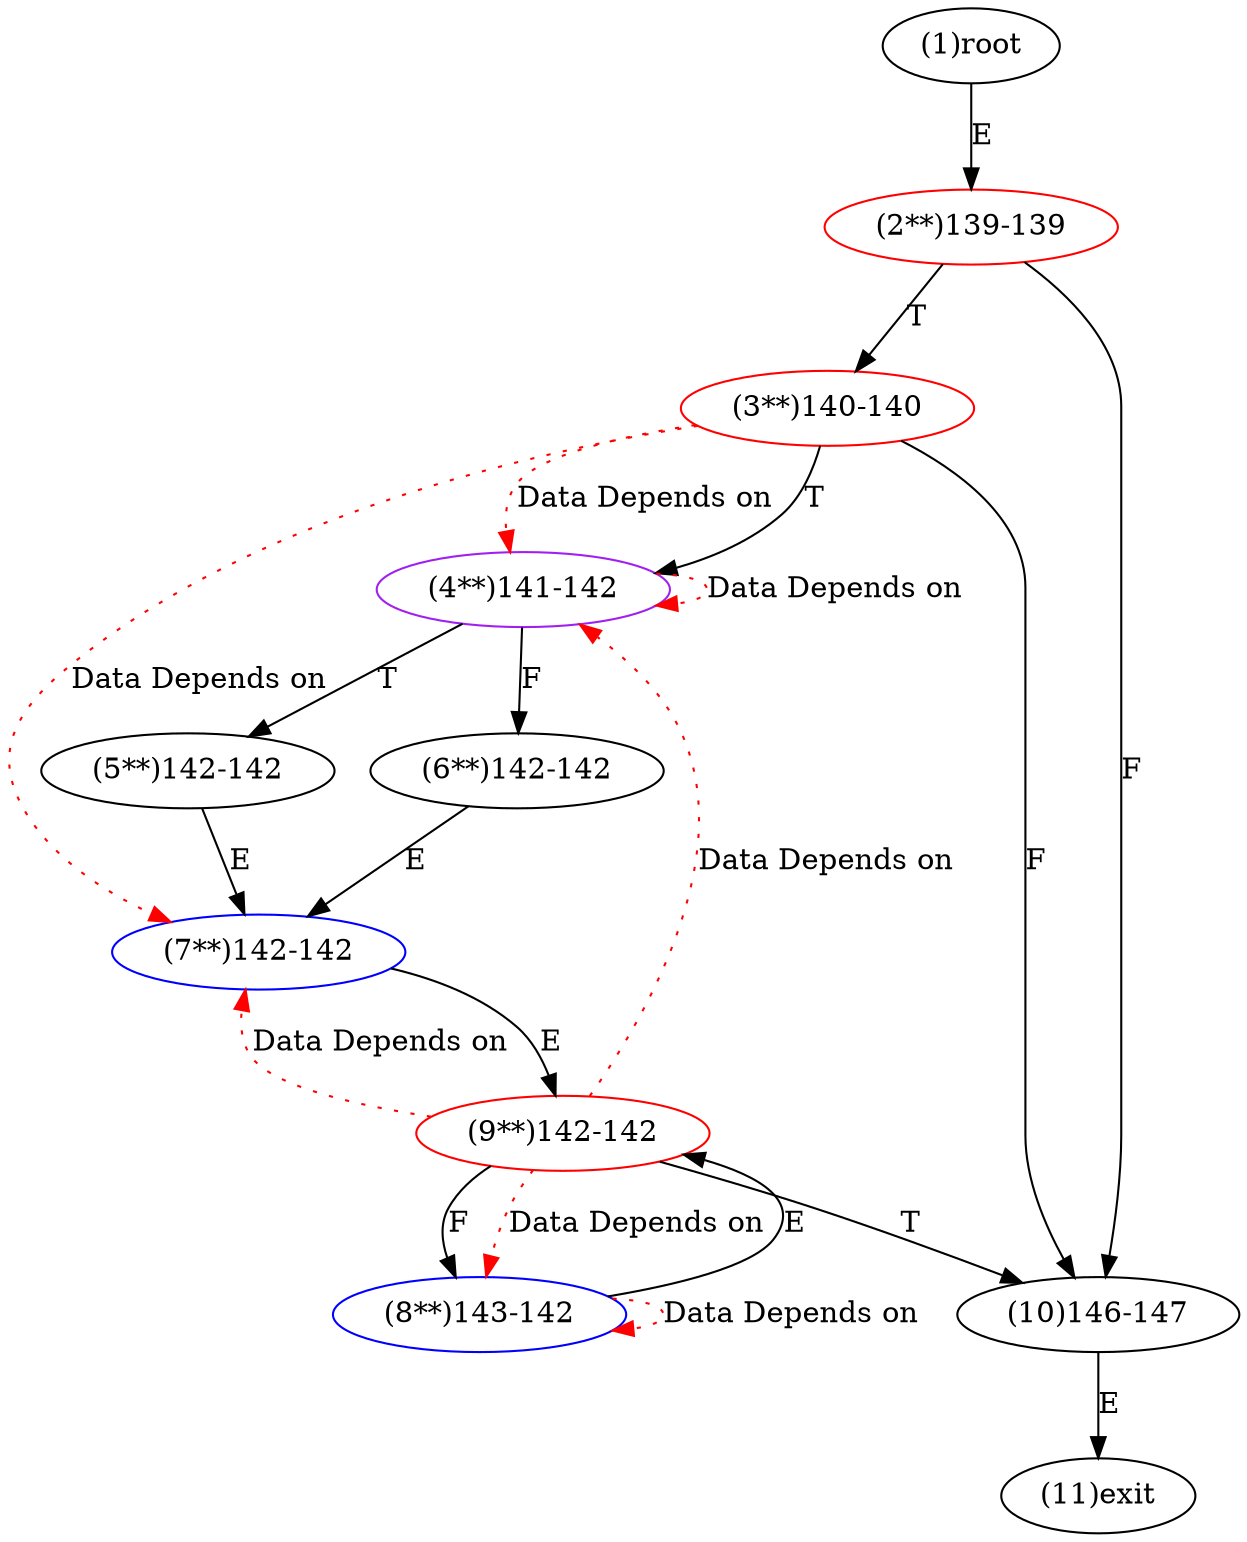 digraph "" { 
1[ label="(1)root"];
2[ label="(2**)139-139",color=red];
3[ label="(3**)140-140",color=red];
4[ label="(4**)141-142",color=purple];
5[ label="(5**)142-142"];
6[ label="(6**)142-142"];
7[ label="(7**)142-142",color=blue];
8[ label="(8**)143-142",color=blue];
9[ label="(9**)142-142",color=red];
10[ label="(10)146-147"];
11[ label="(11)exit"];
1->2[ label="E"];
2->10[ label="F"];
2->3[ label="T"];
3->10[ label="F"];
3->4[ label="T"];
4->6[ label="F"];
4->5[ label="T"];
5->7[ label="E"];
6->7[ label="E"];
7->9[ label="E"];
8->9[ label="E"];
9->8[ label="F"];
9->10[ label="T"];
10->11[ label="E"];
3->7[ color="red" label="Data Depends on" style = dotted ];
3->4[ color="red" label="Data Depends on" style = dotted ];
4->4[ color="red" label="Data Depends on" style = dotted ];
8->8[ color="red" label="Data Depends on" style = dotted ];
9->8[ color="red" label="Data Depends on" style = dotted ];
9->4[ color="red" label="Data Depends on" style = dotted ];
9->7[ color="red" label="Data Depends on" style = dotted ];
}